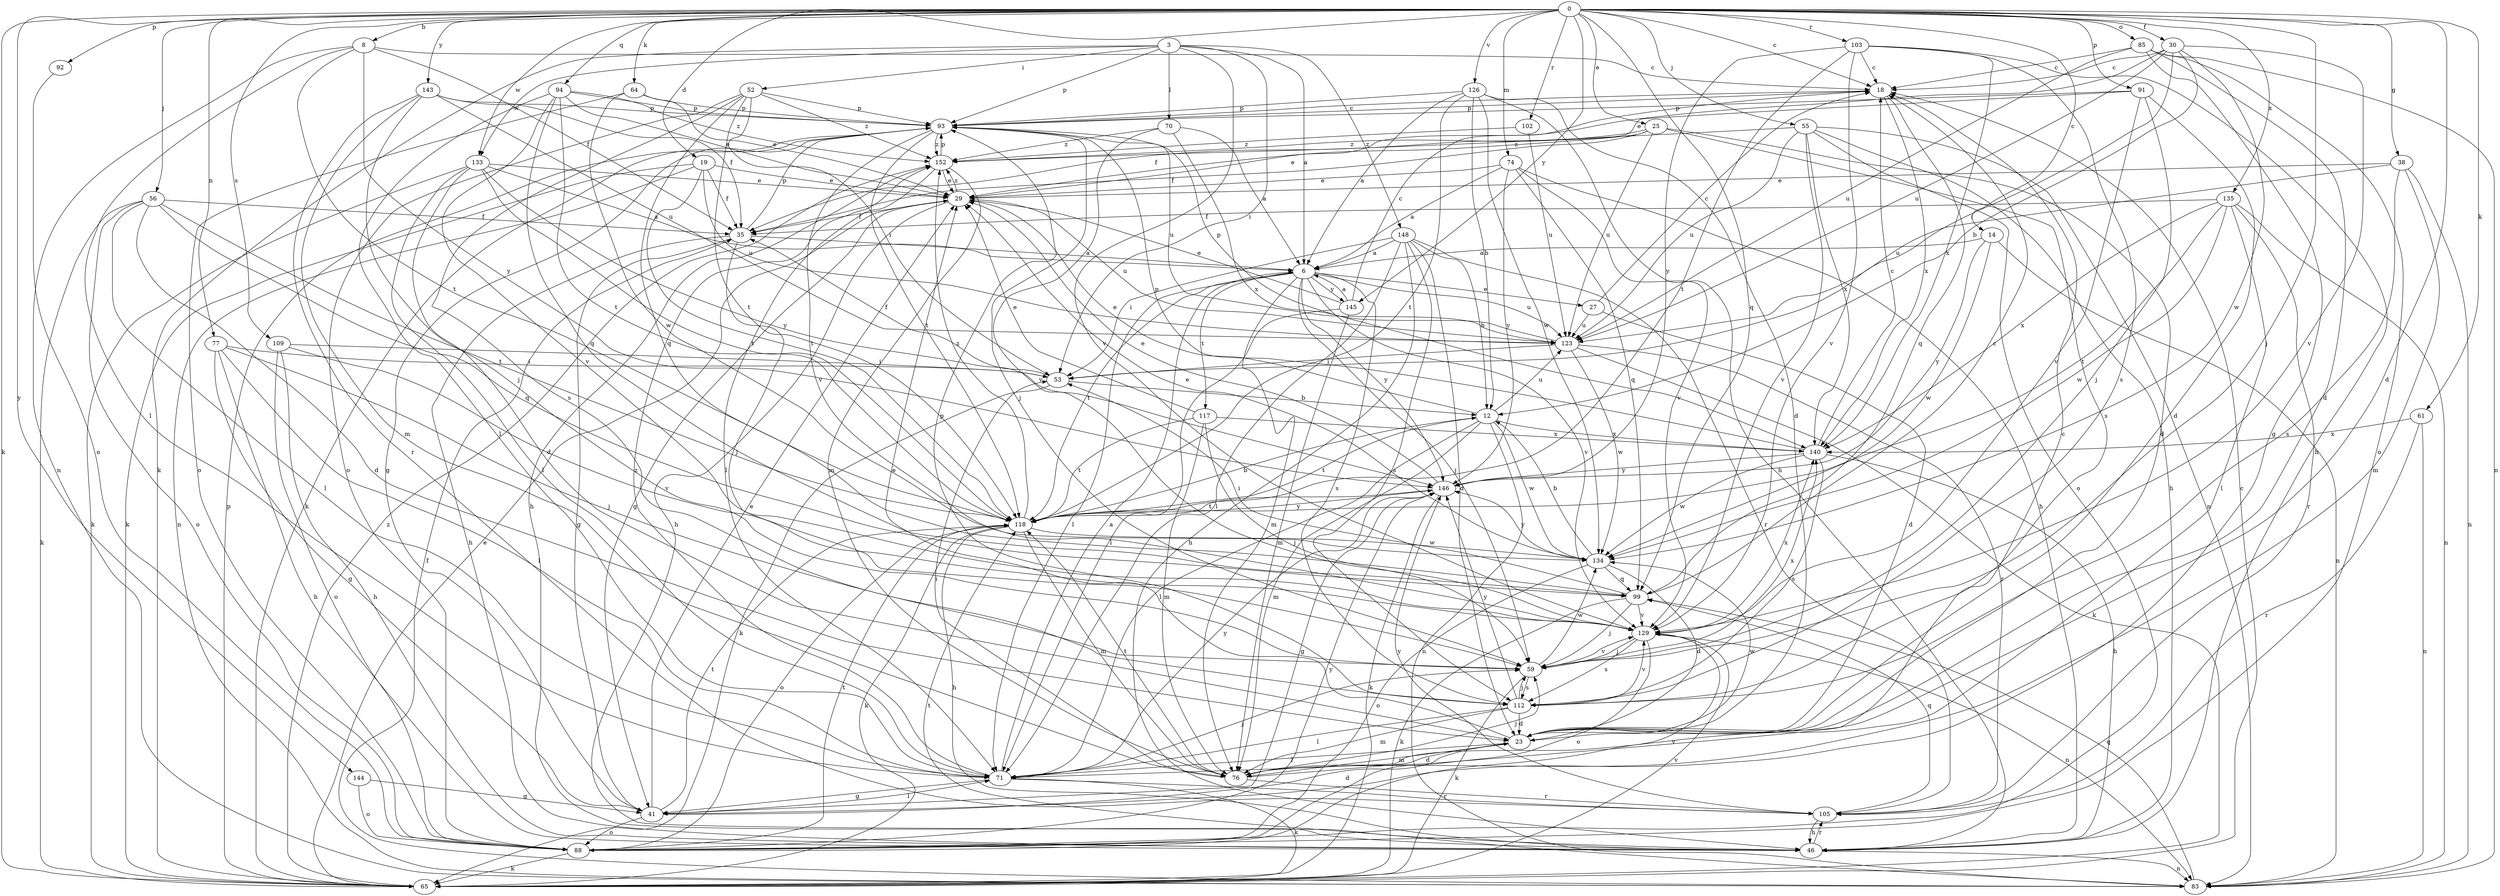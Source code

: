 strict digraph  {
0;
3;
6;
8;
12;
14;
18;
19;
23;
25;
27;
29;
30;
35;
38;
41;
46;
52;
53;
55;
56;
59;
61;
64;
65;
70;
71;
74;
76;
77;
83;
85;
88;
91;
92;
93;
94;
99;
102;
103;
105;
109;
112;
117;
118;
123;
126;
129;
133;
134;
135;
140;
143;
144;
145;
146;
148;
152;
0 -> 8  [label=b];
0 -> 14  [label=c];
0 -> 18  [label=c];
0 -> 19  [label=d];
0 -> 23  [label=d];
0 -> 25  [label=e];
0 -> 30  [label=f];
0 -> 38  [label=g];
0 -> 55  [label=j];
0 -> 56  [label=j];
0 -> 59  [label=j];
0 -> 61  [label=k];
0 -> 64  [label=k];
0 -> 65  [label=k];
0 -> 74  [label=m];
0 -> 77  [label=n];
0 -> 85  [label=o];
0 -> 91  [label=p];
0 -> 92  [label=p];
0 -> 94  [label=q];
0 -> 99  [label=q];
0 -> 102  [label=r];
0 -> 103  [label=r];
0 -> 109  [label=s];
0 -> 126  [label=v];
0 -> 133  [label=w];
0 -> 135  [label=x];
0 -> 143  [label=y];
0 -> 144  [label=y];
0 -> 145  [label=y];
3 -> 6  [label=a];
3 -> 52  [label=i];
3 -> 53  [label=i];
3 -> 65  [label=k];
3 -> 70  [label=l];
3 -> 93  [label=p];
3 -> 129  [label=v];
3 -> 133  [label=w];
3 -> 148  [label=z];
6 -> 27  [label=e];
6 -> 59  [label=j];
6 -> 71  [label=l];
6 -> 76  [label=m];
6 -> 112  [label=s];
6 -> 117  [label=t];
6 -> 118  [label=t];
6 -> 123  [label=u];
6 -> 129  [label=v];
6 -> 145  [label=y];
6 -> 146  [label=y];
8 -> 18  [label=c];
8 -> 35  [label=f];
8 -> 71  [label=l];
8 -> 83  [label=n];
8 -> 118  [label=t];
8 -> 146  [label=y];
12 -> 29  [label=e];
12 -> 71  [label=l];
12 -> 76  [label=m];
12 -> 83  [label=n];
12 -> 118  [label=t];
12 -> 123  [label=u];
12 -> 134  [label=w];
12 -> 140  [label=x];
14 -> 6  [label=a];
14 -> 83  [label=n];
14 -> 134  [label=w];
14 -> 146  [label=y];
18 -> 93  [label=p];
18 -> 99  [label=q];
18 -> 140  [label=x];
19 -> 29  [label=e];
19 -> 35  [label=f];
19 -> 65  [label=k];
19 -> 83  [label=n];
19 -> 118  [label=t];
19 -> 123  [label=u];
23 -> 29  [label=e];
23 -> 71  [label=l];
23 -> 76  [label=m];
23 -> 134  [label=w];
25 -> 23  [label=d];
25 -> 29  [label=e];
25 -> 35  [label=f];
25 -> 112  [label=s];
25 -> 123  [label=u];
25 -> 152  [label=z];
27 -> 18  [label=c];
27 -> 23  [label=d];
27 -> 123  [label=u];
29 -> 35  [label=f];
29 -> 41  [label=g];
29 -> 46  [label=h];
29 -> 123  [label=u];
29 -> 152  [label=z];
30 -> 12  [label=b];
30 -> 18  [label=c];
30 -> 29  [label=e];
30 -> 53  [label=i];
30 -> 123  [label=u];
30 -> 129  [label=v];
30 -> 134  [label=w];
35 -> 6  [label=a];
35 -> 41  [label=g];
35 -> 46  [label=h];
35 -> 59  [label=j];
35 -> 93  [label=p];
38 -> 29  [label=e];
38 -> 76  [label=m];
38 -> 83  [label=n];
38 -> 112  [label=s];
38 -> 123  [label=u];
41 -> 23  [label=d];
41 -> 29  [label=e];
41 -> 71  [label=l];
41 -> 88  [label=o];
41 -> 118  [label=t];
46 -> 83  [label=n];
46 -> 105  [label=r];
52 -> 53  [label=i];
52 -> 88  [label=o];
52 -> 93  [label=p];
52 -> 99  [label=q];
52 -> 112  [label=s];
52 -> 118  [label=t];
52 -> 152  [label=z];
53 -> 12  [label=b];
53 -> 35  [label=f];
53 -> 65  [label=k];
55 -> 46  [label=h];
55 -> 83  [label=n];
55 -> 88  [label=o];
55 -> 123  [label=u];
55 -> 129  [label=v];
55 -> 140  [label=x];
55 -> 152  [label=z];
56 -> 23  [label=d];
56 -> 35  [label=f];
56 -> 65  [label=k];
56 -> 71  [label=l];
56 -> 88  [label=o];
56 -> 99  [label=q];
56 -> 118  [label=t];
59 -> 65  [label=k];
59 -> 112  [label=s];
59 -> 129  [label=v];
59 -> 134  [label=w];
59 -> 140  [label=x];
61 -> 83  [label=n];
61 -> 105  [label=r];
61 -> 140  [label=x];
64 -> 29  [label=e];
64 -> 88  [label=o];
64 -> 93  [label=p];
64 -> 134  [label=w];
65 -> 18  [label=c];
65 -> 29  [label=e];
65 -> 93  [label=p];
65 -> 129  [label=v];
65 -> 152  [label=z];
70 -> 6  [label=a];
70 -> 129  [label=v];
70 -> 140  [label=x];
70 -> 152  [label=z];
71 -> 6  [label=a];
71 -> 41  [label=g];
71 -> 59  [label=j];
71 -> 65  [label=k];
71 -> 105  [label=r];
71 -> 146  [label=y];
71 -> 152  [label=z];
74 -> 6  [label=a];
74 -> 29  [label=e];
74 -> 46  [label=h];
74 -> 99  [label=q];
74 -> 129  [label=v];
74 -> 146  [label=y];
76 -> 18  [label=c];
76 -> 23  [label=d];
76 -> 53  [label=i];
76 -> 59  [label=j];
76 -> 105  [label=r];
76 -> 118  [label=t];
77 -> 41  [label=g];
77 -> 46  [label=h];
77 -> 53  [label=i];
77 -> 59  [label=j];
77 -> 71  [label=l];
83 -> 35  [label=f];
83 -> 99  [label=q];
83 -> 118  [label=t];
85 -> 18  [label=c];
85 -> 23  [label=d];
85 -> 41  [label=g];
85 -> 83  [label=n];
85 -> 88  [label=o];
85 -> 123  [label=u];
88 -> 65  [label=k];
88 -> 118  [label=t];
88 -> 129  [label=v];
88 -> 146  [label=y];
91 -> 23  [label=d];
91 -> 35  [label=f];
91 -> 59  [label=j];
91 -> 93  [label=p];
91 -> 129  [label=v];
92 -> 88  [label=o];
93 -> 18  [label=c];
93 -> 41  [label=g];
93 -> 59  [label=j];
93 -> 65  [label=k];
93 -> 118  [label=t];
93 -> 123  [label=u];
93 -> 129  [label=v];
93 -> 152  [label=z];
94 -> 29  [label=e];
94 -> 71  [label=l];
94 -> 93  [label=p];
94 -> 99  [label=q];
94 -> 118  [label=t];
94 -> 129  [label=v];
94 -> 152  [label=z];
99 -> 18  [label=c];
99 -> 53  [label=i];
99 -> 59  [label=j];
99 -> 65  [label=k];
99 -> 129  [label=v];
102 -> 123  [label=u];
102 -> 152  [label=z];
103 -> 18  [label=c];
103 -> 46  [label=h];
103 -> 112  [label=s];
103 -> 118  [label=t];
103 -> 129  [label=v];
103 -> 140  [label=x];
103 -> 146  [label=y];
105 -> 46  [label=h];
105 -> 99  [label=q];
105 -> 146  [label=y];
109 -> 46  [label=h];
109 -> 53  [label=i];
109 -> 88  [label=o];
109 -> 129  [label=v];
112 -> 23  [label=d];
112 -> 59  [label=j];
112 -> 71  [label=l];
112 -> 76  [label=m];
112 -> 93  [label=p];
112 -> 129  [label=v];
112 -> 146  [label=y];
117 -> 29  [label=e];
117 -> 59  [label=j];
117 -> 76  [label=m];
117 -> 118  [label=t];
117 -> 140  [label=x];
118 -> 12  [label=b];
118 -> 46  [label=h];
118 -> 65  [label=k];
118 -> 76  [label=m];
118 -> 88  [label=o];
118 -> 134  [label=w];
118 -> 146  [label=y];
118 -> 152  [label=z];
123 -> 53  [label=i];
123 -> 65  [label=k];
123 -> 93  [label=p];
123 -> 105  [label=r];
123 -> 134  [label=w];
126 -> 6  [label=a];
126 -> 12  [label=b];
126 -> 23  [label=d];
126 -> 46  [label=h];
126 -> 93  [label=p];
126 -> 118  [label=t];
126 -> 134  [label=w];
129 -> 59  [label=j];
129 -> 83  [label=n];
129 -> 88  [label=o];
129 -> 112  [label=s];
129 -> 140  [label=x];
133 -> 6  [label=a];
133 -> 23  [label=d];
133 -> 29  [label=e];
133 -> 65  [label=k];
133 -> 71  [label=l];
133 -> 118  [label=t];
133 -> 146  [label=y];
134 -> 12  [label=b];
134 -> 23  [label=d];
134 -> 29  [label=e];
134 -> 88  [label=o];
134 -> 99  [label=q];
134 -> 146  [label=y];
135 -> 35  [label=f];
135 -> 71  [label=l];
135 -> 83  [label=n];
135 -> 105  [label=r];
135 -> 118  [label=t];
135 -> 134  [label=w];
135 -> 140  [label=x];
140 -> 18  [label=c];
140 -> 46  [label=h];
140 -> 93  [label=p];
140 -> 112  [label=s];
140 -> 134  [label=w];
140 -> 146  [label=y];
143 -> 35  [label=f];
143 -> 59  [label=j];
143 -> 76  [label=m];
143 -> 93  [label=p];
143 -> 105  [label=r];
143 -> 123  [label=u];
144 -> 41  [label=g];
144 -> 88  [label=o];
145 -> 6  [label=a];
145 -> 18  [label=c];
145 -> 29  [label=e];
145 -> 71  [label=l];
145 -> 76  [label=m];
146 -> 29  [label=e];
146 -> 41  [label=g];
146 -> 65  [label=k];
146 -> 118  [label=t];
148 -> 6  [label=a];
148 -> 12  [label=b];
148 -> 23  [label=d];
148 -> 46  [label=h];
148 -> 53  [label=i];
148 -> 71  [label=l];
148 -> 105  [label=r];
148 -> 112  [label=s];
152 -> 29  [label=e];
152 -> 46  [label=h];
152 -> 71  [label=l];
152 -> 76  [label=m];
152 -> 93  [label=p];
}
